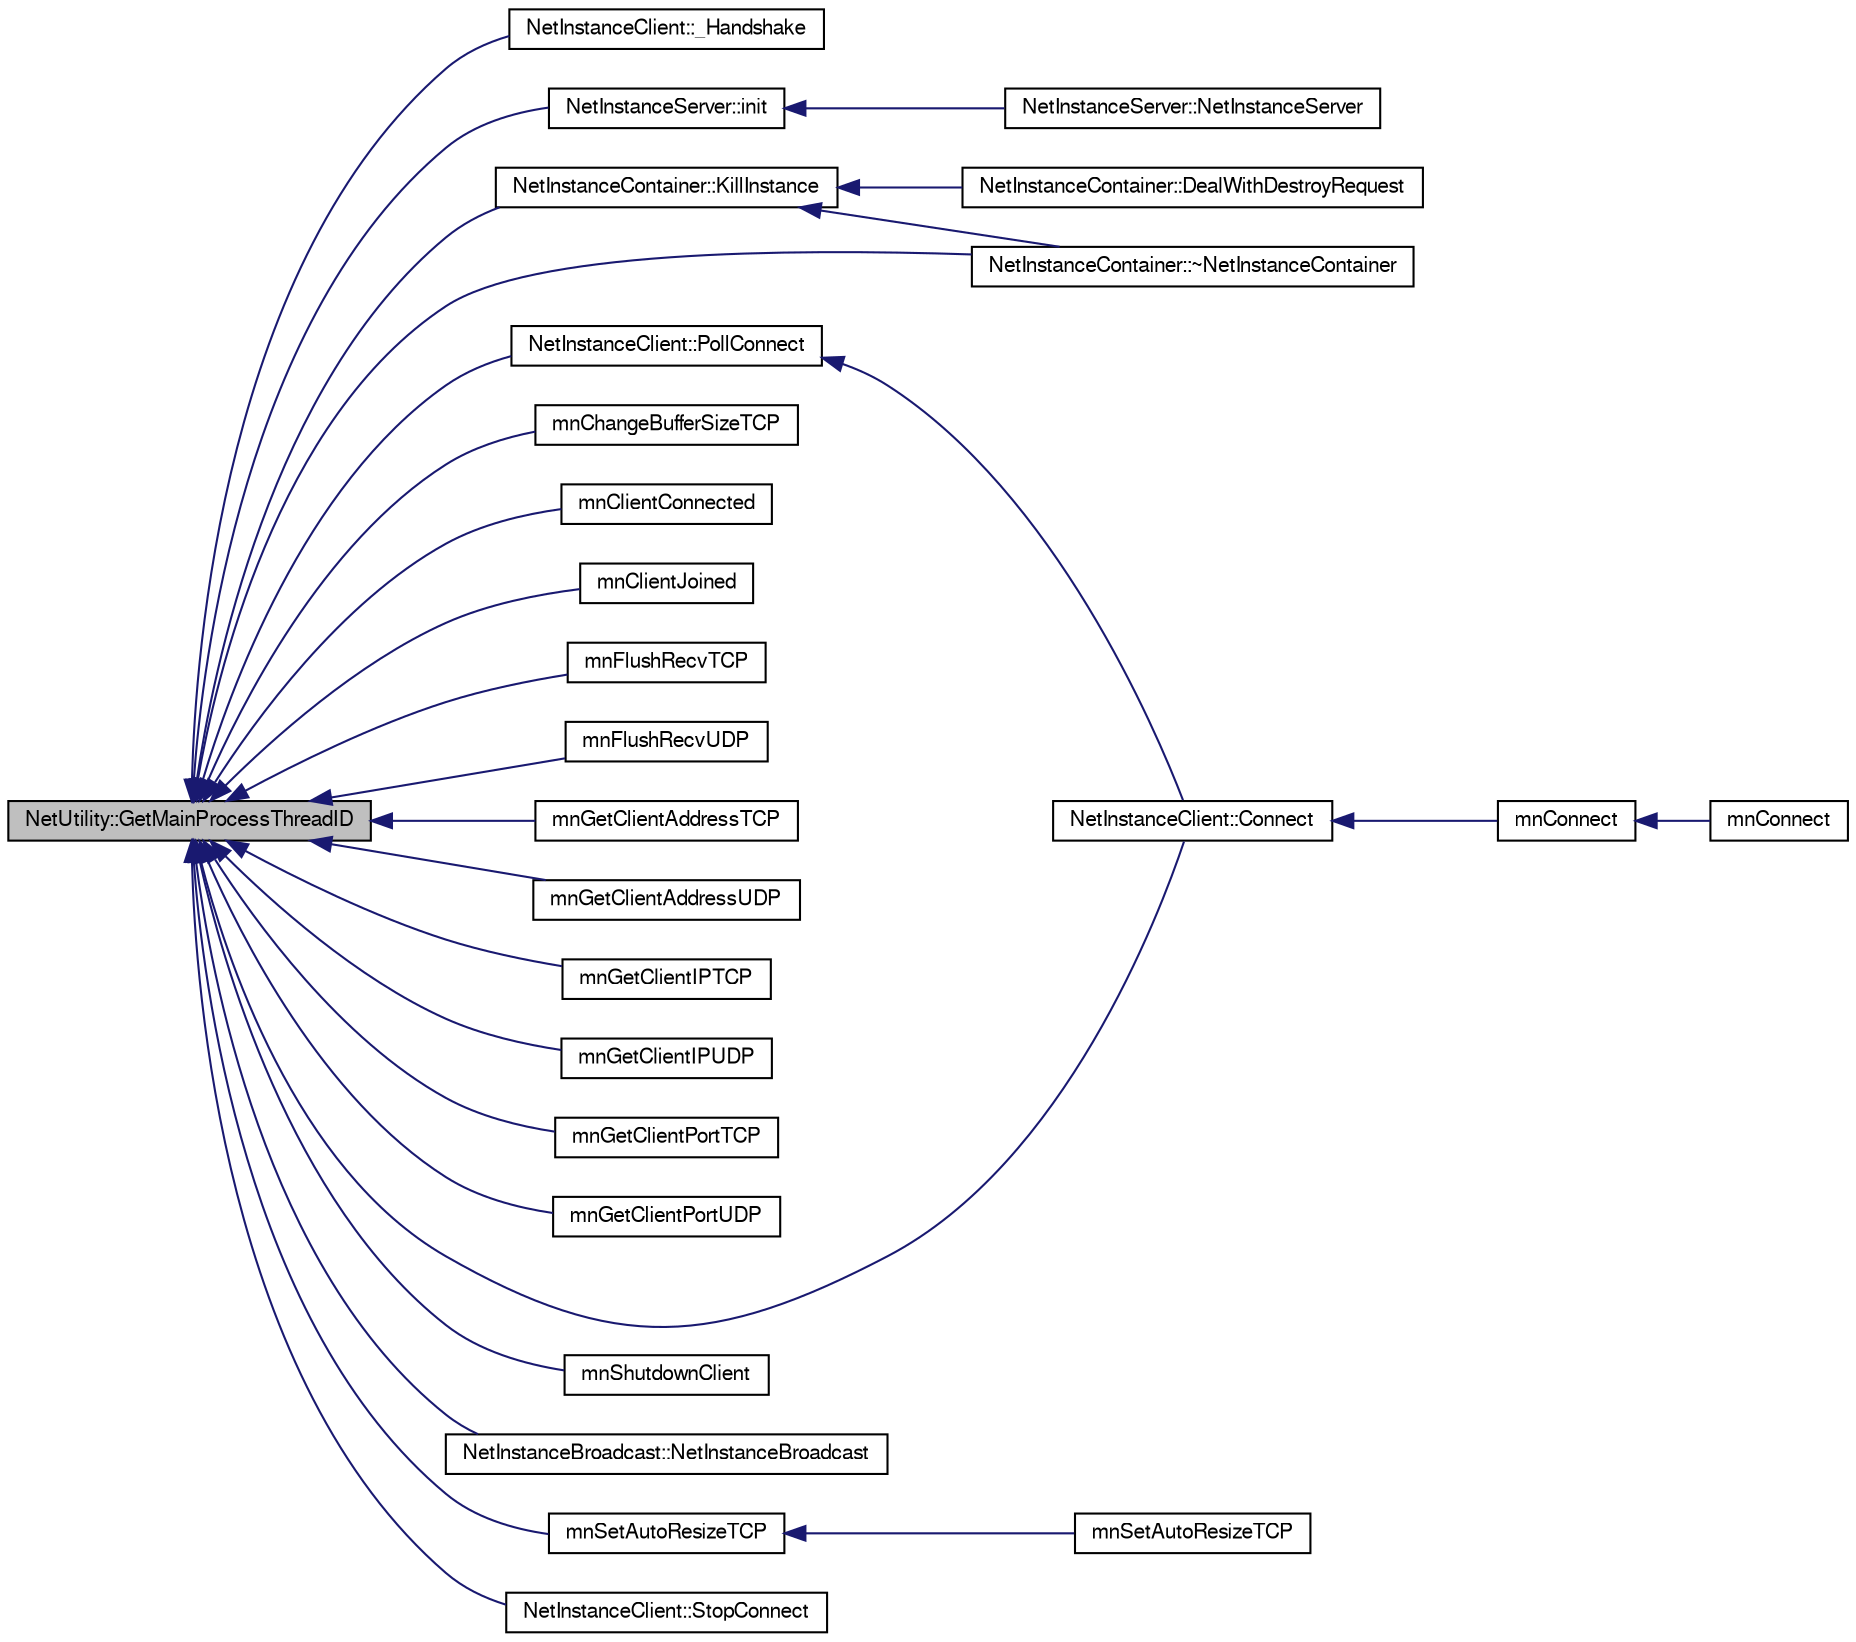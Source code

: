 digraph G
{
  edge [fontname="FreeSans",fontsize="10",labelfontname="FreeSans",labelfontsize="10"];
  node [fontname="FreeSans",fontsize="10",shape=record];
  rankdir=LR;
  Node1 [label="NetUtility::GetMainProcessThreadID",height=0.2,width=0.4,color="black", fillcolor="grey75", style="filled" fontcolor="black"];
  Node1 -> Node2 [dir=back,color="midnightblue",fontsize="10",style="solid",fontname="FreeSans"];
  Node2 [label="NetInstanceClient::_Handshake",height=0.2,width=0.4,color="black", fillcolor="white", style="filled",URL="$class_net_instance_client.html#a6e22c2ad45d20637c96205472b36fbd7"];
  Node1 -> Node3 [dir=back,color="midnightblue",fontsize="10",style="solid",fontname="FreeSans"];
  Node3 [label="NetInstanceClient::Connect",height=0.2,width=0.4,color="black", fillcolor="white", style="filled",URL="$class_net_instance_client.html#aa4d84041c68b70e4a32c37d31311ca96"];
  Node3 -> Node4 [dir=back,color="midnightblue",fontsize="10",style="solid",fontname="FreeSans"];
  Node4 [label="mnConnect",height=0.2,width=0.4,color="black", fillcolor="white", style="filled",URL="$group__proc_commands.html#ga6ffd3536c34f39d9cacd3eb06cf41d79"];
  Node4 -> Node5 [dir=back,color="midnightblue",fontsize="10",style="solid",fontname="FreeSans"];
  Node5 [label="mnConnect",height=0.2,width=0.4,color="black", fillcolor="white", style="filled",URL="$group__proc_commands.html#ga601b506b062a594ea02a44502a7b4d0f"];
  Node1 -> Node6 [dir=back,color="midnightblue",fontsize="10",style="solid",fontname="FreeSans"];
  Node6 [label="NetInstanceServer::init",height=0.2,width=0.4,color="black", fillcolor="white", style="filled",URL="$class_net_instance_server.html#aec1cb62dd80e73771a00d0f7a0ad47ba"];
  Node6 -> Node7 [dir=back,color="midnightblue",fontsize="10",style="solid",fontname="FreeSans"];
  Node7 [label="NetInstanceServer::NetInstanceServer",height=0.2,width=0.4,color="black", fillcolor="white", style="filled",URL="$class_net_instance_server.html#afb65fda21c651d12b0027c0c7be3de6a"];
  Node1 -> Node8 [dir=back,color="midnightblue",fontsize="10",style="solid",fontname="FreeSans"];
  Node8 [label="NetInstanceContainer::KillInstance",height=0.2,width=0.4,color="black", fillcolor="white", style="filled",URL="$class_net_instance_container.html#aabdcdb5c4081bac335749e00158511bc"];
  Node8 -> Node9 [dir=back,color="midnightblue",fontsize="10",style="solid",fontname="FreeSans"];
  Node9 [label="NetInstanceContainer::DealWithDestroyRequest",height=0.2,width=0.4,color="black", fillcolor="white", style="filled",URL="$class_net_instance_container.html#ae764055a9622d4b91494146f9334eb4c"];
  Node8 -> Node10 [dir=back,color="midnightblue",fontsize="10",style="solid",fontname="FreeSans"];
  Node10 [label="NetInstanceContainer::~NetInstanceContainer",height=0.2,width=0.4,color="black", fillcolor="white", style="filled",URL="$class_net_instance_container.html#adf23fb84b078dbb6cd6b520cd19fc68a"];
  Node1 -> Node11 [dir=back,color="midnightblue",fontsize="10",style="solid",fontname="FreeSans"];
  Node11 [label="mnChangeBufferSizeTCP",height=0.2,width=0.4,color="black", fillcolor="white", style="filled",URL="$group__proc_commands.html#ga45512c25fa483ff9d9d12f486dd225dd"];
  Node1 -> Node12 [dir=back,color="midnightblue",fontsize="10",style="solid",fontname="FreeSans"];
  Node12 [label="mnClientConnected",height=0.2,width=0.4,color="black", fillcolor="white", style="filled",URL="$group__proc_commands.html#ga06bd89fdaf152806f4c2f3a9b4abfae0"];
  Node1 -> Node13 [dir=back,color="midnightblue",fontsize="10",style="solid",fontname="FreeSans"];
  Node13 [label="mnClientJoined",height=0.2,width=0.4,color="black", fillcolor="white", style="filled",URL="$group__proc_commands.html#gaaf4e027be8ee358936898816fa653562"];
  Node1 -> Node14 [dir=back,color="midnightblue",fontsize="10",style="solid",fontname="FreeSans"];
  Node14 [label="mnFlushRecvTCP",height=0.2,width=0.4,color="black", fillcolor="white", style="filled",URL="$group__proc_commands.html#ga7c734249b65877579ed80cb604f3c638"];
  Node1 -> Node15 [dir=back,color="midnightblue",fontsize="10",style="solid",fontname="FreeSans"];
  Node15 [label="mnFlushRecvUDP",height=0.2,width=0.4,color="black", fillcolor="white", style="filled",URL="$group__proc_commands.html#ga7906f6bad100b8ac04f6fda92f78db37"];
  Node1 -> Node16 [dir=back,color="midnightblue",fontsize="10",style="solid",fontname="FreeSans"];
  Node16 [label="mnGetClientAddressTCP",height=0.2,width=0.4,color="black", fillcolor="white", style="filled",URL="$group__proc_commands.html#gaf609f471da0b48a6a955630a1e2dd6be"];
  Node1 -> Node17 [dir=back,color="midnightblue",fontsize="10",style="solid",fontname="FreeSans"];
  Node17 [label="mnGetClientAddressUDP",height=0.2,width=0.4,color="black", fillcolor="white", style="filled",URL="$group__proc_commands.html#gaebfce0412edce2520f8fd499308b2955"];
  Node1 -> Node18 [dir=back,color="midnightblue",fontsize="10",style="solid",fontname="FreeSans"];
  Node18 [label="mnGetClientIPTCP",height=0.2,width=0.4,color="black", fillcolor="white", style="filled",URL="$group__proc_commands.html#gaf4578bcfb95f1af86eb9b2e02c49296e"];
  Node1 -> Node19 [dir=back,color="midnightblue",fontsize="10",style="solid",fontname="FreeSans"];
  Node19 [label="mnGetClientIPUDP",height=0.2,width=0.4,color="black", fillcolor="white", style="filled",URL="$group__proc_commands.html#ga0d9b38d97906d466ce0070ef549860fe"];
  Node1 -> Node20 [dir=back,color="midnightblue",fontsize="10",style="solid",fontname="FreeSans"];
  Node20 [label="mnGetClientPortTCP",height=0.2,width=0.4,color="black", fillcolor="white", style="filled",URL="$group__proc_commands.html#gaf0c312f497ceedef50b30ad1d0cc625f"];
  Node1 -> Node21 [dir=back,color="midnightblue",fontsize="10",style="solid",fontname="FreeSans"];
  Node21 [label="mnGetClientPortUDP",height=0.2,width=0.4,color="black", fillcolor="white", style="filled",URL="$group__proc_commands.html#ga8604a4693616d0715e06c08416804297"];
  Node1 -> Node22 [dir=back,color="midnightblue",fontsize="10",style="solid",fontname="FreeSans"];
  Node22 [label="mnSetAutoResizeTCP",height=0.2,width=0.4,color="black", fillcolor="white", style="filled",URL="$group__proc_commands.html#ga5b3a8551fa3dd795dc0c03556ebd7843"];
  Node22 -> Node23 [dir=back,color="midnightblue",fontsize="10",style="solid",fontname="FreeSans"];
  Node23 [label="mnSetAutoResizeTCP",height=0.2,width=0.4,color="black", fillcolor="white", style="filled",URL="$group__proc_commands.html#gae983cd10955864f015ea865a6d5f75de"];
  Node1 -> Node24 [dir=back,color="midnightblue",fontsize="10",style="solid",fontname="FreeSans"];
  Node24 [label="mnShutdownClient",height=0.2,width=0.4,color="black", fillcolor="white", style="filled",URL="$group__proc_commands.html#ga6de40734944378fc47b970e82739e60b"];
  Node1 -> Node25 [dir=back,color="midnightblue",fontsize="10",style="solid",fontname="FreeSans"];
  Node25 [label="NetInstanceBroadcast::NetInstanceBroadcast",height=0.2,width=0.4,color="black", fillcolor="white", style="filled",URL="$class_net_instance_broadcast.html#ac124da5806dc4f596887faf39bcf6a0c"];
  Node1 -> Node26 [dir=back,color="midnightblue",fontsize="10",style="solid",fontname="FreeSans"];
  Node26 [label="NetInstanceClient::PollConnect",height=0.2,width=0.4,color="black", fillcolor="white", style="filled",URL="$class_net_instance_client.html#a9f96ef6d39ce2b6a23e3a1f7fa13599f"];
  Node26 -> Node3 [dir=back,color="midnightblue",fontsize="10",style="solid",fontname="FreeSans"];
  Node1 -> Node27 [dir=back,color="midnightblue",fontsize="10",style="solid",fontname="FreeSans"];
  Node27 [label="NetInstanceClient::StopConnect",height=0.2,width=0.4,color="black", fillcolor="white", style="filled",URL="$class_net_instance_client.html#aa85847af595e3e562ba00b4ec2f2f3e0"];
  Node1 -> Node10 [dir=back,color="midnightblue",fontsize="10",style="solid",fontname="FreeSans"];
}
